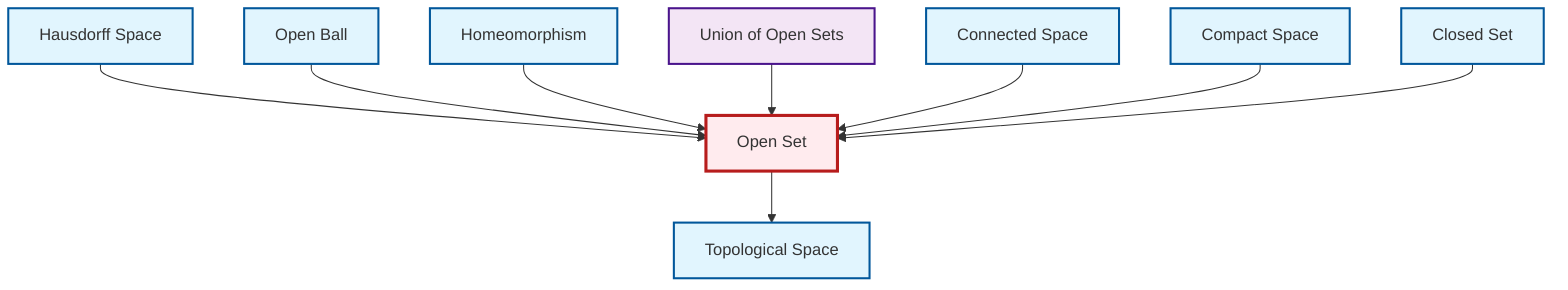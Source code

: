 graph TD
    classDef definition fill:#e1f5fe,stroke:#01579b,stroke-width:2px
    classDef theorem fill:#f3e5f5,stroke:#4a148c,stroke-width:2px
    classDef axiom fill:#fff3e0,stroke:#e65100,stroke-width:2px
    classDef example fill:#e8f5e9,stroke:#1b5e20,stroke-width:2px
    classDef current fill:#ffebee,stroke:#b71c1c,stroke-width:3px
    def-closed-set["Closed Set"]:::definition
    def-homeomorphism["Homeomorphism"]:::definition
    def-compact["Compact Space"]:::definition
    def-open-ball["Open Ball"]:::definition
    def-open-set["Open Set"]:::definition
    def-hausdorff["Hausdorff Space"]:::definition
    thm-union-open-sets["Union of Open Sets"]:::theorem
    def-topological-space["Topological Space"]:::definition
    def-connected["Connected Space"]:::definition
    def-hausdorff --> def-open-set
    def-open-ball --> def-open-set
    def-open-set --> def-topological-space
    def-homeomorphism --> def-open-set
    thm-union-open-sets --> def-open-set
    def-connected --> def-open-set
    def-compact --> def-open-set
    def-closed-set --> def-open-set
    class def-open-set current